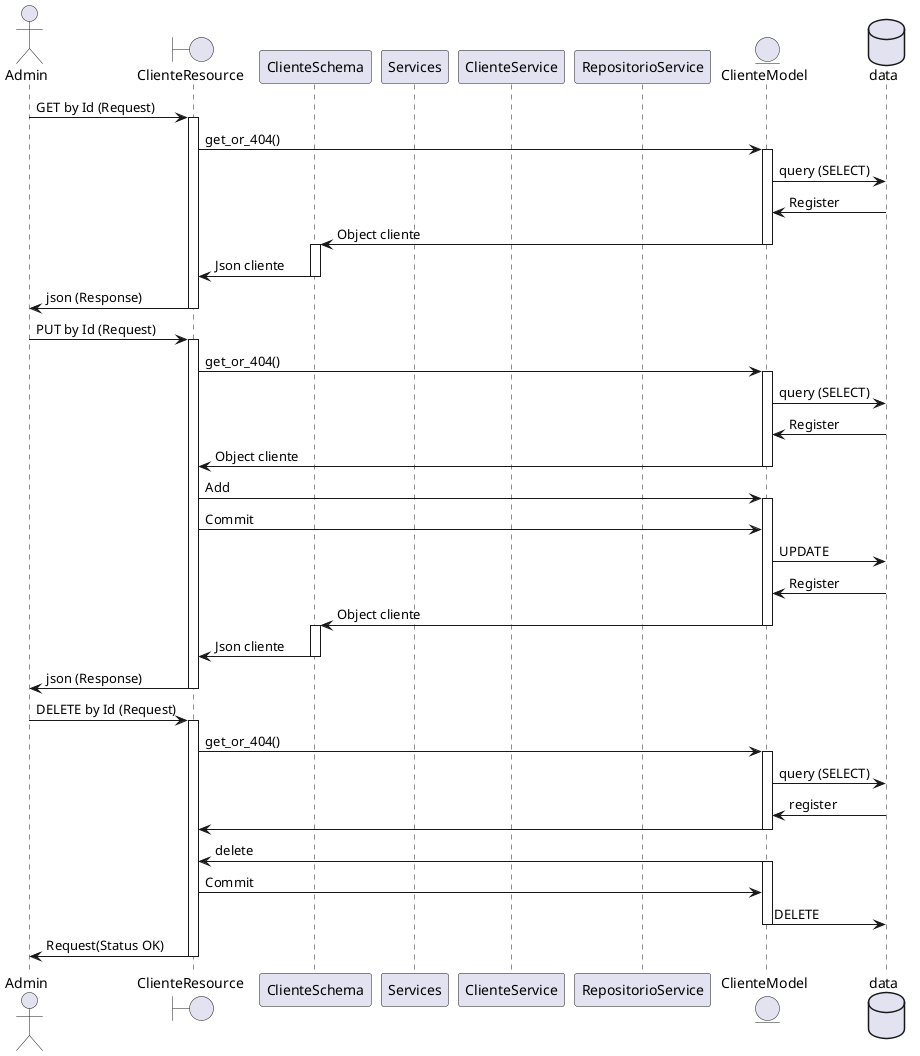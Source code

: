 @startuml
actor Admin
boundary ClienteResource
participant ClienteSchema
participant Services
participant ClienteService
participant RepositorioService
entity ClienteModel
database data
Admin -> ClienteResource: GET by Id (Request)
activate ClienteResource
ClienteResource -> ClienteModel: get_or_404()
activate ClienteModel
ClienteModel -> data: query (SELECT)
ClienteModel <- data: Register
ClienteSchema <- ClienteModel: Object cliente
deactivate ClienteModel
activate ClienteSchema
ClienteResource <- ClienteSchema: Json cliente
deactivate ClienteSchema
Admin <- ClienteResource: json (Response)
deactivate ClienteResource

Admin -> ClienteResource: PUT by Id (Request)
activate ClienteResource
ClienteResource -> ClienteModel: get_or_404()
activate ClienteModel
ClienteModel -> data: query (SELECT)
ClienteModel <- data: Register
ClienteResource <- ClienteModel: Object cliente
deactivate ClienteModel
ClienteResource -> ClienteModel: Add
activate ClienteModel
ClienteResource -> ClienteModel: Commit
ClienteModel -> data: UPDATE
ClienteModel <- data: Register
ClienteSchema <- ClienteModel: Object cliente
deactivate ClienteModel
activate ClienteSchema
ClienteResource <- ClienteSchema: Json cliente
deactivate ClienteSchema
Admin <- ClienteResource: json (Response)
deactivate ClienteResource

Admin -> ClienteResource: DELETE by Id (Request)
activate ClienteResource
ClienteResource -> ClienteModel: get_or_404()
activate ClienteModel
ClienteModel -> data: query (SELECT)
ClienteModel <- data: register
ClienteResource <- ClienteModel
deactivate ClienteModel
ClienteResource <- ClienteModel: delete
activate ClienteModel
ClienteResource -> ClienteModel: Commit
ClienteModel -> data: DELETE
deactivate ClienteModel
Admin <- ClienteResource: Request(Status OK)
deactivate ClienteResource
@enduml
